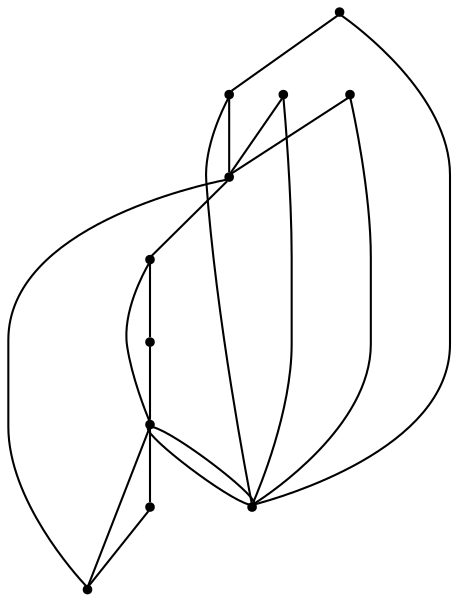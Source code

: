 graph {
  node [shape=point,comment="{\"directed\":false,\"doi\":\"10.1007/978-3-319-73915-1_10\",\"figure\":\"11\"}"]

  v0 [pos="900.6976337746112,529.6201957712954"]
  v1 [pos="676.2879555392979,586.4901498883246"]
  v2 [pos="638.0516517846849,812.8359444135756"]
  v3 [pos="605.1755972883343,529.7358934793275"]
  v4 [pos="504.93982321725304,530.5986505568653"]
  v5 [pos="235.68754513006488,545.9352497277888"]
  v6 [pos="567.5675153063677,463.0418558924363"]
  v7 [pos="659.2925360672393,222.10638644203584"]
  v8 [pos="754.6170745945274,529.2566970364969"]
  v9 [pos="632.8883358560328,368.24974445207636"]
  v10 [pos="569.8334567768236,726.7148817963359"]

  v0 -- v1 [id="-1",pos="900.6976337746112,529.6201957712954 823.2978117527232,535.9618863283753 747.5441030997808,555.4354734069274 676.2879555392979,586.4901498883246"]
  v4 -- v6 [id="-2",pos="504.93982321725304,530.5986505568653 513.2275878437005,522.605811587795 513.2275878437005,522.605811587795 513.2275878437005,522.605811587795 532.459251813329,503.77545823305866 550.6006846362955,483.8843734884372 567.5675153063677,463.0418558924363"]
  v10 -- v1 [id="-4",pos="569.8334567768236,726.7148817963359 574.0664423603465,718.2804266787175 574.0664423603465,718.2804266787175 574.0664423603465,718.2804266787175 599.7526880805653,668.2783317608553 634.5437324731761,623.5943862917154 676.2879555392979,586.4901498883246"]
  v3 -- v4 [id="-5",pos="605.1755972883343,529.7358934793275 504.93982321725304,530.5986505568653 504.93982321725304,530.5986505568653 504.93982321725304,530.5986505568653"]
  v9 -- v6 [id="-6",pos="632.8883358560328,368.24974445207636 627.0624286149686,378.1929434655334 627.0624286149686,378.1929434655334 627.0624286149686,378.1929434655334 609.2812727960106,407.8848215511373 589.3941331251765,436.24880778549914 567.5675153063677,463.0418558924363"]
  v7 -- v9 [id="-7",pos="659.2925360672393,222.10638644203584 632.8883358560328,368.24974445207636 632.8883358560328,368.24974445207636 632.8883358560328,368.24974445207636"]
  v8 -- v1 [id="-8",pos="754.6170745945274,529.2566970364969 746.4605564622085,535.2368282817491 746.4605564622085,535.2368282817491 746.4605564622085,535.2368282817491 721.4029492787967,550.0772174246499 697.911581729909,567.2662077528375 676.2879555392979,586.4901498883246"]
  v0 -- v8 [id="-9",pos="900.6976337746112,529.6201957712954 754.6170745945274,529.2566970364969 754.6170745945274,529.2566970364969 754.6170745945274,529.2566970364969"]
  v5 -- v6 [id="-10",pos="235.68754513006488,545.9352497277888 350.6266941572836,540.7335027123992 463.3738232496203,512.6501493972155 567.5675153063677,463.0418558924363"]
  v10 -- v3 [id="-11",pos="569.8334567768236,726.7148817963359 605.1755972883343,529.7358934793275 605.1755972883343,529.7358934793275 605.1755972883343,529.7358934793275"]
  v9 -- v3 [id="-12",pos="632.8883358560328,368.24974445207636 605.1755972883343,529.7358934793275 605.1755972883343,529.7358934793275 605.1755972883343,529.7358934793275"]
  v8 -- v3 [id="-14",pos="754.6170745945274,529.2566970364969 605.1755972883343,529.7358934793275 605.1755972883343,529.7358934793275 605.1755972883343,529.7358934793275"]
  v6 -- v7 [id="-15",pos="567.5675153063677,463.0418558924363 613.46023018521,389.7112082816593 644.702682333797,307.75335552442505 659.2925360672393,222.10638644203584"]
  v6 -- v1 [id="-16",pos="567.5675153063677,463.0418558924363 539.0650244879656,499.4106943854239 545.4410351305344,551.9976713255592 581.8093496297494,580.5017204562639 609.0470032317224,601.8424949482019 646.6113522794172,604.2176204169662 676.2879555392979,586.4901498883246"]
  v6 -- v1 [id="-17",pos="567.5675153063677,463.0418558924363 608.0010373490096,440.2187422714968 659.2842059845209,454.50408675936023 682.104499385856,494.9392116545529 698.4529543991516,523.9099940509657 696.1859001313859,559.7904635842865 676.2879555392979,586.4901498883246"]
  v4 -- v5 [id="-20",pos="504.93982321725304,530.5986505568653 415.0462371365913,532.5480968579349 325.23951069015993,537.6640003177843 235.68754513006488,545.9352497277888"]
  v2 -- v3 [id="-22",pos="638.0516517846849,812.8359444135756 597.6785387388559,724.5562086486168 585.8933157563972,625.8666677797696 605.1755972883343,529.7358934793275"]
  v2 -- v1 [id="-23",pos="638.0516517846849,812.8359444135756 611.5432301568713,735.7870573392657 625.9413648109545,650.5536781538087 676.2879555392979,586.4901498883246"]
}
